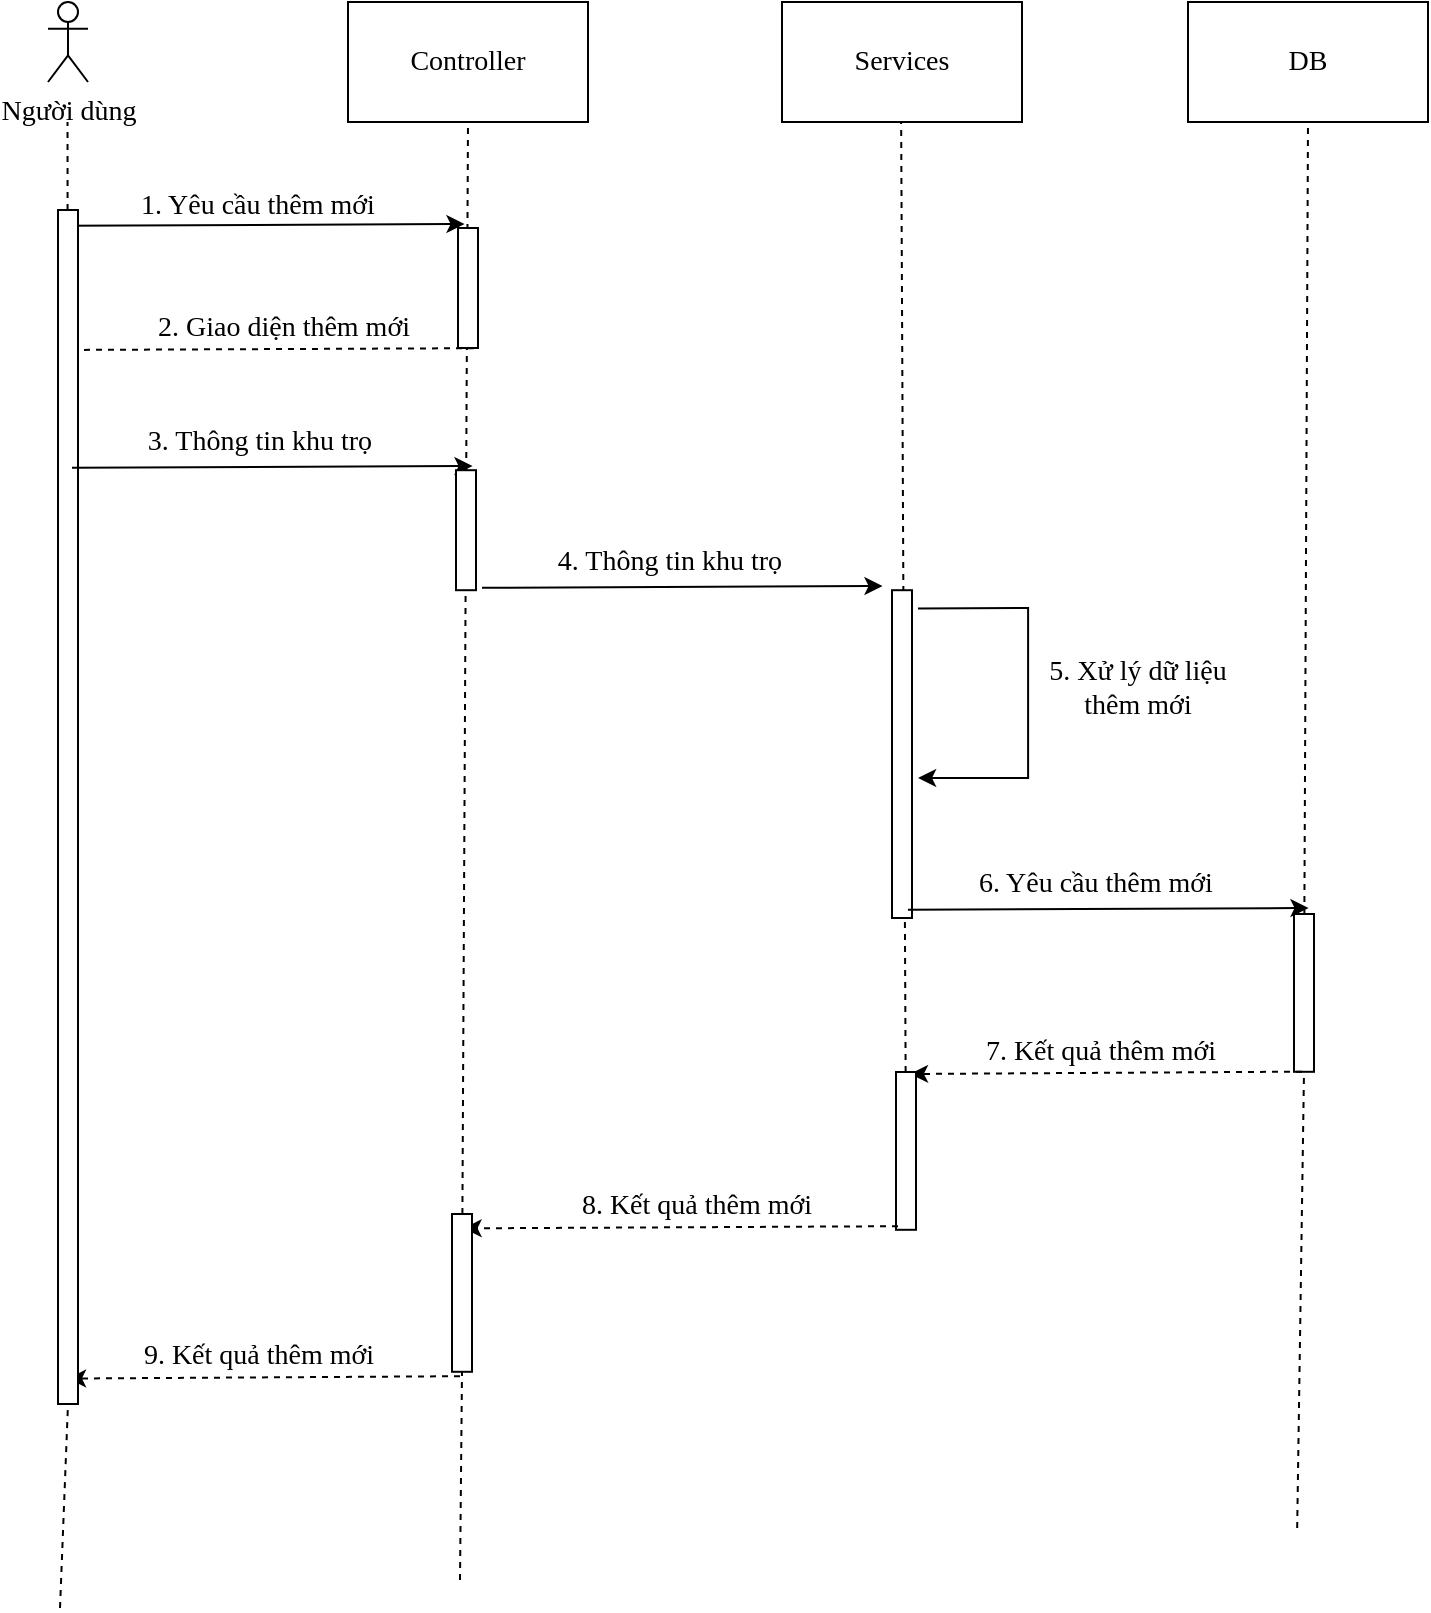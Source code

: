 <mxfile version="24.4.4" type="device">
  <diagram name="Trang-1" id="R2SSgekKrFJc0sKT6GDx">
    <mxGraphModel dx="1118" dy="561" grid="1" gridSize="1" guides="1" tooltips="1" connect="1" arrows="1" fold="1" page="1" pageScale="1" pageWidth="827" pageHeight="1169" math="0" shadow="0">
      <root>
        <mxCell id="0" />
        <mxCell id="1" parent="0" />
        <mxCell id="ekgqlXPSo2zlpU3kf7QV-1" value="Người dùng" style="shape=umlActor;verticalLabelPosition=bottom;verticalAlign=top;html=1;outlineConnect=0;fontFamily=Times New Roman;fontSize=14;" parent="1" vertex="1">
          <mxGeometry x="70" y="50" width="20" height="40" as="geometry" />
        </mxCell>
        <mxCell id="ekgqlXPSo2zlpU3kf7QV-2" value="Controller" style="rounded=0;whiteSpace=wrap;html=1;fontFamily=Times New Roman;fontSize=14;" parent="1" vertex="1">
          <mxGeometry x="220" y="50" width="120" height="60" as="geometry" />
        </mxCell>
        <mxCell id="ekgqlXPSo2zlpU3kf7QV-3" value="Services" style="rounded=0;whiteSpace=wrap;html=1;fontFamily=Times New Roman;fontSize=14;" parent="1" vertex="1">
          <mxGeometry x="437" y="50" width="120" height="60" as="geometry" />
        </mxCell>
        <mxCell id="ekgqlXPSo2zlpU3kf7QV-4" value="DB" style="rounded=0;whiteSpace=wrap;html=1;fontFamily=Times New Roman;fontSize=14;" parent="1" vertex="1">
          <mxGeometry x="640" y="50" width="120" height="60" as="geometry" />
        </mxCell>
        <mxCell id="ekgqlXPSo2zlpU3kf7QV-6" value="" style="endArrow=none;dashed=1;html=1;rounded=0;entryX=0.5;entryY=1;entryDx=0;entryDy=0;fontFamily=Times New Roman;fontSize=14;" parent="1" source="kYWd2Rs9Lv-a4wuV16s5-20" target="ekgqlXPSo2zlpU3kf7QV-2" edge="1">
          <mxGeometry width="50" height="50" relative="1" as="geometry">
            <mxPoint x="276" y="839" as="sourcePoint" />
            <mxPoint x="490" y="170" as="targetPoint" />
          </mxGeometry>
        </mxCell>
        <mxCell id="ekgqlXPSo2zlpU3kf7QV-7" value="" style="endArrow=none;dashed=1;html=1;rounded=0;entryX=0.5;entryY=1;entryDx=0;entryDy=0;fontFamily=Times New Roman;fontSize=14;" parent="1" source="kYWd2Rs9Lv-a4wuV16s5-16" edge="1">
          <mxGeometry width="50" height="50" relative="1" as="geometry">
            <mxPoint x="497" y="920" as="sourcePoint" />
            <mxPoint x="496.58" y="110" as="targetPoint" />
          </mxGeometry>
        </mxCell>
        <mxCell id="ekgqlXPSo2zlpU3kf7QV-8" value="" style="endArrow=none;dashed=1;html=1;rounded=0;entryX=0.5;entryY=1;entryDx=0;entryDy=0;fontFamily=Times New Roman;fontSize=14;" parent="1" source="kYWd2Rs9Lv-a4wuV16s5-12" edge="1">
          <mxGeometry width="50" height="50" relative="1" as="geometry">
            <mxPoint x="694" y="931" as="sourcePoint" />
            <mxPoint x="700" y="110" as="targetPoint" />
          </mxGeometry>
        </mxCell>
        <mxCell id="ekgqlXPSo2zlpU3kf7QV-49" value="" style="endArrow=none;dashed=1;html=1;rounded=0;entryX=0.5;entryY=1;entryDx=0;entryDy=0;fontFamily=Times New Roman;fontSize=14;" parent="1" source="kYWd2Rs9Lv-a4wuV16s5-2" edge="1">
          <mxGeometry width="50" height="50" relative="1" as="geometry">
            <mxPoint x="76" y="1056.857" as="sourcePoint" />
            <mxPoint x="79.76" y="110" as="targetPoint" />
          </mxGeometry>
        </mxCell>
        <mxCell id="641vR3JIcgb_U33MpTuV-2" value="" style="endArrow=classic;html=1;rounded=0;fontFamily=Times New Roman;fontSize=14;exitX=0.975;exitY=0.087;exitDx=0;exitDy=0;exitPerimeter=0;" parent="1" edge="1">
          <mxGeometry width="50" height="50" relative="1" as="geometry">
            <mxPoint x="78" y="161.9" as="sourcePoint" />
            <mxPoint x="278.25" y="161" as="targetPoint" />
          </mxGeometry>
        </mxCell>
        <mxCell id="641vR3JIcgb_U33MpTuV-3" value="1. Yêu cầu thêm mới" style="text;html=1;strokeColor=none;fillColor=none;align=center;verticalAlign=middle;whiteSpace=wrap;rounded=0;fontFamily=Times New Roman;fontSize=14;" parent="1" vertex="1">
          <mxGeometry x="93.25" y="147" width="164" height="10" as="geometry" />
        </mxCell>
        <mxCell id="641vR3JIcgb_U33MpTuV-4" value="" style="rounded=0;whiteSpace=wrap;html=1;fontFamily=Times New Roman;fontSize=14;" parent="1" vertex="1">
          <mxGeometry x="275" y="163" width="10" height="60" as="geometry" />
        </mxCell>
        <mxCell id="641vR3JIcgb_U33MpTuV-10" value="4. Thông tin khu trọ" style="text;html=1;strokeColor=none;fillColor=none;align=center;verticalAlign=middle;whiteSpace=wrap;rounded=0;fontFamily=Times New Roman;fontSize=14;" parent="1" vertex="1">
          <mxGeometry x="299" y="325" width="164" height="10" as="geometry" />
        </mxCell>
        <mxCell id="641vR3JIcgb_U33MpTuV-11" value="" style="endArrow=classic;html=1;rounded=0;fontFamily=Times New Roman;fontSize=14;exitX=0.975;exitY=0.087;exitDx=0;exitDy=0;exitPerimeter=0;" parent="1" edge="1">
          <mxGeometry width="50" height="50" relative="1" as="geometry">
            <mxPoint x="287" y="342.9" as="sourcePoint" />
            <mxPoint x="487.25" y="342" as="targetPoint" />
          </mxGeometry>
        </mxCell>
        <mxCell id="641vR3JIcgb_U33MpTuV-19" value="5. Xử lý dữ liệu thêm mới" style="text;html=1;strokeColor=none;fillColor=none;align=center;verticalAlign=middle;whiteSpace=wrap;rounded=0;fontFamily=Times New Roman;fontSize=14;" parent="1" vertex="1">
          <mxGeometry x="568" y="348" width="94" height="90" as="geometry" />
        </mxCell>
        <mxCell id="641vR3JIcgb_U33MpTuV-20" value="" style="endArrow=classic;html=1;rounded=0;exitX=0.995;exitY=0.095;exitDx=0;exitDy=0;exitPerimeter=0;fontFamily=Times New Roman;fontSize=14;" parent="1" edge="1">
          <mxGeometry width="50" height="50" relative="1" as="geometry">
            <mxPoint x="505.0" y="353.2" as="sourcePoint" />
            <mxPoint x="505.05" y="438" as="targetPoint" />
            <Array as="points">
              <mxPoint x="560.05" y="353" />
              <mxPoint x="560.05" y="438" />
            </Array>
          </mxGeometry>
        </mxCell>
        <mxCell id="641vR3JIcgb_U33MpTuV-21" value="2. Giao diện thêm mới" style="text;html=1;strokeColor=none;fillColor=none;align=center;verticalAlign=middle;whiteSpace=wrap;rounded=0;fontFamily=Times New Roman;fontSize=14;" parent="1" vertex="1">
          <mxGeometry x="100" y="208" width="176" height="10" as="geometry" />
        </mxCell>
        <mxCell id="641vR3JIcgb_U33MpTuV-22" value="" style="endArrow=classic;html=1;rounded=0;exitX=0.25;exitY=1;exitDx=0;exitDy=0;dashed=1;" parent="1" edge="1">
          <mxGeometry width="50" height="50" relative="1" as="geometry">
            <mxPoint x="283" y="223.1" as="sourcePoint" />
            <mxPoint x="76" y="224" as="targetPoint" />
          </mxGeometry>
        </mxCell>
        <mxCell id="641vR3JIcgb_U33MpTuV-25" value="9. Kết quả thêm mới" style="text;html=1;strokeColor=none;fillColor=none;align=center;verticalAlign=middle;whiteSpace=wrap;rounded=0;fontFamily=Times New Roman;fontSize=14;" parent="1" vertex="1">
          <mxGeometry x="82" y="722" width="187" height="10" as="geometry" />
        </mxCell>
        <mxCell id="641vR3JIcgb_U33MpTuV-26" value="" style="endArrow=classic;html=1;rounded=0;exitX=0.25;exitY=1;exitDx=0;exitDy=0;dashed=1;" parent="1" edge="1">
          <mxGeometry width="50" height="50" relative="1" as="geometry">
            <mxPoint x="276" y="737.1" as="sourcePoint" />
            <mxPoint x="80" y="738.28" as="targetPoint" />
          </mxGeometry>
        </mxCell>
        <mxCell id="641vR3JIcgb_U33MpTuV-31" value="" style="rounded=0;whiteSpace=wrap;html=1;fontFamily=Times New Roman;fontSize=14;" parent="1" vertex="1">
          <mxGeometry x="492" y="344.1" width="10" height="163.9" as="geometry" />
        </mxCell>
        <mxCell id="kYWd2Rs9Lv-a4wuV16s5-3" value="" style="endArrow=none;dashed=1;html=1;rounded=0;entryX=0.5;entryY=1;entryDx=0;entryDy=0;fontFamily=Times New Roman;fontSize=14;" parent="1" target="kYWd2Rs9Lv-a4wuV16s5-2" edge="1">
          <mxGeometry width="50" height="50" relative="1" as="geometry">
            <mxPoint x="76" y="853" as="sourcePoint" />
            <mxPoint x="79.76" y="110" as="targetPoint" />
          </mxGeometry>
        </mxCell>
        <mxCell id="kYWd2Rs9Lv-a4wuV16s5-2" value="" style="rounded=0;whiteSpace=wrap;html=1;fontFamily=Times New Roman;fontSize=14;" parent="1" vertex="1">
          <mxGeometry x="75" y="154" width="10" height="597" as="geometry" />
        </mxCell>
        <mxCell id="kYWd2Rs9Lv-a4wuV16s5-4" value="3. Thông tin khu trọ" style="text;html=1;strokeColor=none;fillColor=none;align=center;verticalAlign=middle;whiteSpace=wrap;rounded=0;fontFamily=Times New Roman;fontSize=14;" parent="1" vertex="1">
          <mxGeometry x="94" y="265" width="164" height="10" as="geometry" />
        </mxCell>
        <mxCell id="kYWd2Rs9Lv-a4wuV16s5-5" value="" style="endArrow=classic;html=1;rounded=0;fontFamily=Times New Roman;fontSize=14;exitX=0.975;exitY=0.087;exitDx=0;exitDy=0;exitPerimeter=0;" parent="1" edge="1">
          <mxGeometry width="50" height="50" relative="1" as="geometry">
            <mxPoint x="82" y="282.9" as="sourcePoint" />
            <mxPoint x="282.25" y="282" as="targetPoint" />
          </mxGeometry>
        </mxCell>
        <mxCell id="641vR3JIcgb_U33MpTuV-8" value="" style="rounded=0;whiteSpace=wrap;html=1;fontFamily=Times New Roman;fontSize=14;" parent="1" vertex="1">
          <mxGeometry x="274" y="284.1" width="10" height="60" as="geometry" />
        </mxCell>
        <mxCell id="kYWd2Rs9Lv-a4wuV16s5-9" value="6. Yêu cầu thêm mới" style="text;html=1;strokeColor=none;fillColor=none;align=center;verticalAlign=middle;whiteSpace=wrap;rounded=0;fontFamily=Times New Roman;fontSize=14;" parent="1" vertex="1">
          <mxGeometry x="512" y="486" width="164" height="10" as="geometry" />
        </mxCell>
        <mxCell id="kYWd2Rs9Lv-a4wuV16s5-10" value="" style="endArrow=classic;html=1;rounded=0;fontFamily=Times New Roman;fontSize=14;exitX=0.975;exitY=0.087;exitDx=0;exitDy=0;exitPerimeter=0;" parent="1" edge="1">
          <mxGeometry width="50" height="50" relative="1" as="geometry">
            <mxPoint x="500" y="503.9" as="sourcePoint" />
            <mxPoint x="700.25" y="503" as="targetPoint" />
          </mxGeometry>
        </mxCell>
        <mxCell id="kYWd2Rs9Lv-a4wuV16s5-13" value="" style="endArrow=none;dashed=1;html=1;rounded=0;entryX=0.5;entryY=1;entryDx=0;entryDy=0;fontFamily=Times New Roman;fontSize=14;" parent="1" target="kYWd2Rs9Lv-a4wuV16s5-12" edge="1">
          <mxGeometry width="50" height="50" relative="1" as="geometry">
            <mxPoint x="694.59" y="813" as="sourcePoint" />
            <mxPoint x="700" y="110" as="targetPoint" />
          </mxGeometry>
        </mxCell>
        <mxCell id="kYWd2Rs9Lv-a4wuV16s5-12" value="" style="rounded=0;whiteSpace=wrap;html=1;fontFamily=Times New Roman;fontSize=14;" parent="1" vertex="1">
          <mxGeometry x="693" y="506" width="10" height="78.9" as="geometry" />
        </mxCell>
        <mxCell id="kYWd2Rs9Lv-a4wuV16s5-14" value="7. Kết quả thêm mới" style="text;html=1;strokeColor=none;fillColor=none;align=center;verticalAlign=middle;whiteSpace=wrap;rounded=0;fontFamily=Times New Roman;fontSize=14;" parent="1" vertex="1">
          <mxGeometry x="503" y="569.72" width="187" height="10" as="geometry" />
        </mxCell>
        <mxCell id="kYWd2Rs9Lv-a4wuV16s5-15" value="" style="endArrow=classic;html=1;rounded=0;exitX=0.25;exitY=1;exitDx=0;exitDy=0;dashed=1;" parent="1" edge="1">
          <mxGeometry width="50" height="50" relative="1" as="geometry">
            <mxPoint x="697" y="584.82" as="sourcePoint" />
            <mxPoint x="501" y="586" as="targetPoint" />
          </mxGeometry>
        </mxCell>
        <mxCell id="kYWd2Rs9Lv-a4wuV16s5-16" value="" style="rounded=0;whiteSpace=wrap;html=1;fontFamily=Times New Roman;fontSize=14;" parent="1" vertex="1">
          <mxGeometry x="494" y="585" width="10" height="78.9" as="geometry" />
        </mxCell>
        <mxCell id="kYWd2Rs9Lv-a4wuV16s5-18" value="8. Kết quả thêm mới" style="text;html=1;strokeColor=none;fillColor=none;align=center;verticalAlign=middle;whiteSpace=wrap;rounded=0;fontFamily=Times New Roman;fontSize=14;" parent="1" vertex="1">
          <mxGeometry x="301" y="647" width="187" height="10" as="geometry" />
        </mxCell>
        <mxCell id="kYWd2Rs9Lv-a4wuV16s5-19" value="" style="endArrow=classic;html=1;rounded=0;exitX=0.25;exitY=1;exitDx=0;exitDy=0;dashed=1;entryX=0.58;entryY=0.091;entryDx=0;entryDy=0;entryPerimeter=0;" parent="1" target="kYWd2Rs9Lv-a4wuV16s5-20" edge="1">
          <mxGeometry width="50" height="50" relative="1" as="geometry">
            <mxPoint x="495" y="662.1" as="sourcePoint" />
            <mxPoint x="299" y="663.28" as="targetPoint" />
          </mxGeometry>
        </mxCell>
        <mxCell id="kYWd2Rs9Lv-a4wuV16s5-21" value="" style="endArrow=none;dashed=1;html=1;rounded=0;entryX=0.5;entryY=1;entryDx=0;entryDy=0;fontFamily=Times New Roman;fontSize=14;" parent="1" target="kYWd2Rs9Lv-a4wuV16s5-20" edge="1">
          <mxGeometry width="50" height="50" relative="1" as="geometry">
            <mxPoint x="276" y="839" as="sourcePoint" />
            <mxPoint x="280" y="110" as="targetPoint" />
          </mxGeometry>
        </mxCell>
        <mxCell id="kYWd2Rs9Lv-a4wuV16s5-20" value="" style="rounded=0;whiteSpace=wrap;html=1;fontFamily=Times New Roman;fontSize=14;" parent="1" vertex="1">
          <mxGeometry x="272" y="656" width="10" height="78.9" as="geometry" />
        </mxCell>
      </root>
    </mxGraphModel>
  </diagram>
</mxfile>
